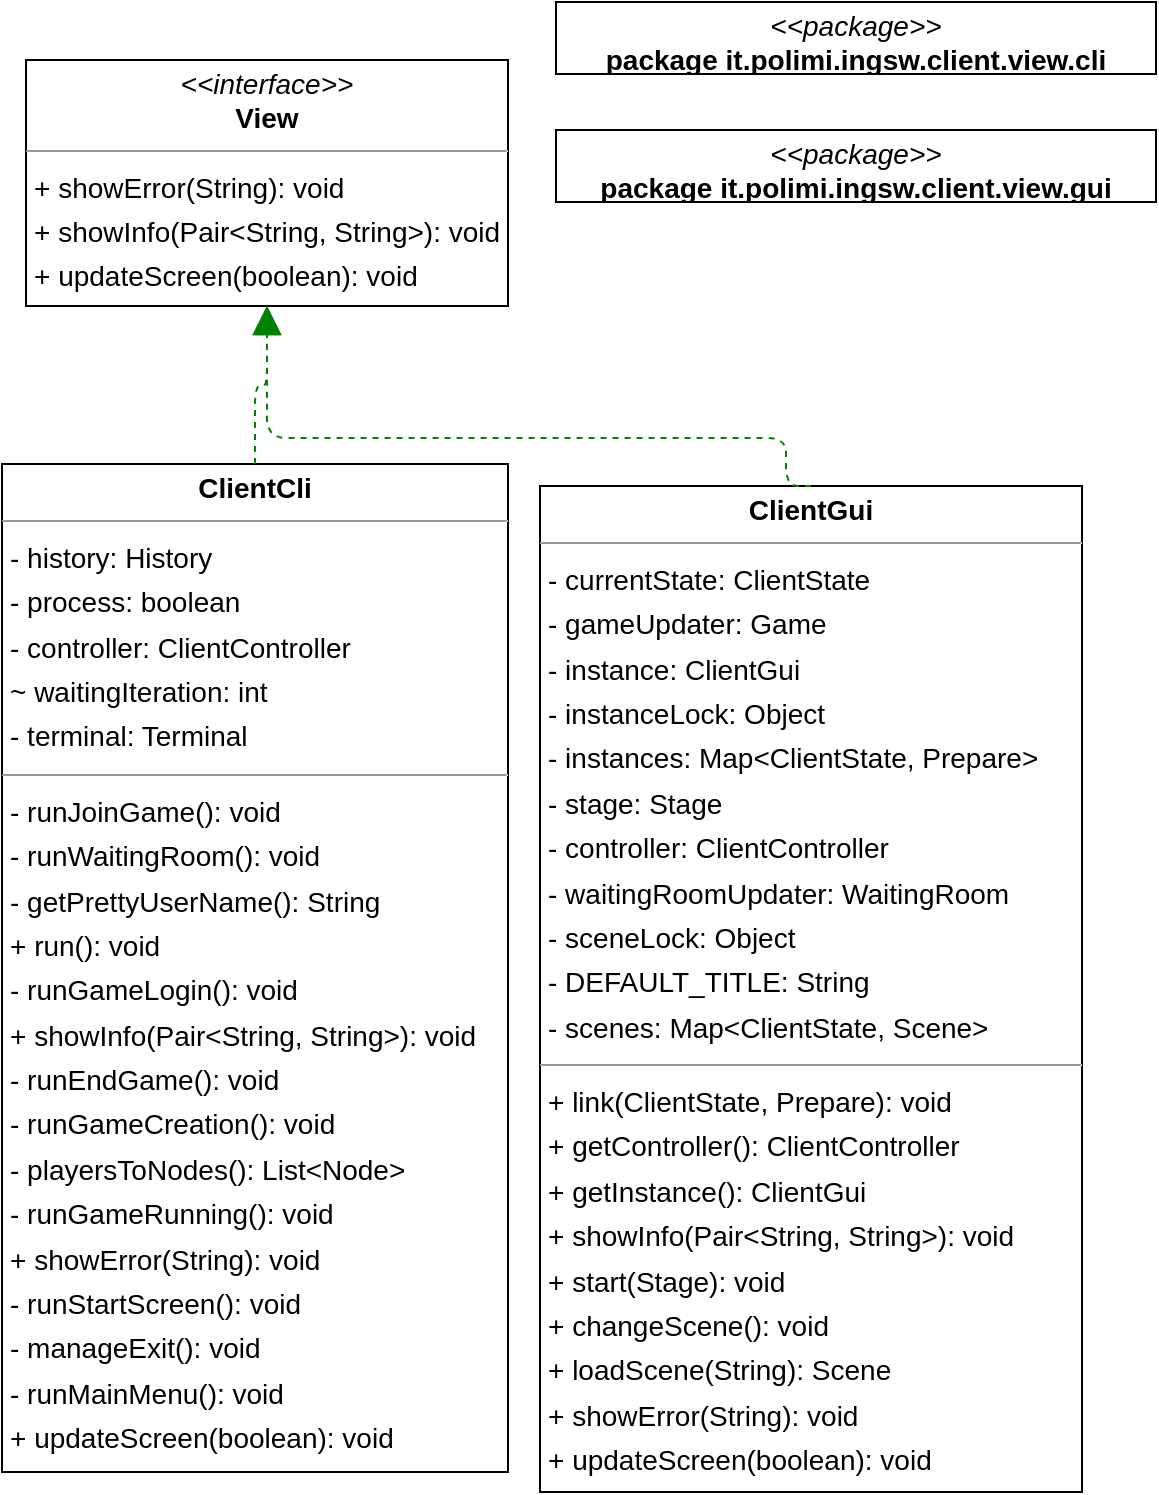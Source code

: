 <mxfile version="18.0.4" type="device"><diagram id="cw-s8AdFLqduY23dMgii" name="Page-1"><mxGraphModel dx="2283" dy="1216" grid="1" gridSize="10" guides="1" tooltips="1" connect="1" arrows="1" fold="1" page="0" pageScale="1" pageWidth="1920" pageHeight="1200" background="none" math="0" shadow="0"><root><mxCell id="0"/><mxCell id="1" parent="0"/><mxCell id="node0" value="&lt;p style=&quot;margin:0px;margin-top:4px;text-align:center;&quot;&gt;&lt;b&gt;ClientCli&lt;/b&gt;&lt;/p&gt;&lt;hr size=&quot;1&quot;/&gt;&lt;p style=&quot;margin:0 0 0 4px;line-height:1.6;&quot;&gt;- history: History&lt;br/&gt;- process: boolean&lt;br/&gt;- controller: ClientController&lt;br/&gt;~ waitingIteration: int&lt;br/&gt;- terminal: Terminal&lt;/p&gt;&lt;hr size=&quot;1&quot;/&gt;&lt;p style=&quot;margin:0 0 0 4px;line-height:1.6;&quot;&gt;- runJoinGame(): void&lt;br/&gt;- runWaitingRoom(): void&lt;br/&gt;- getPrettyUserName(): String&lt;br/&gt;+ run(): void&lt;br/&gt;- runGameLogin(): void&lt;br/&gt;+ showInfo(Pair&amp;lt;String, String&amp;gt;): void&lt;br/&gt;- runEndGame(): void&lt;br/&gt;- runGameCreation(): void&lt;br/&gt;- playersToNodes(): List&amp;lt;Node&amp;gt;&lt;br/&gt;- runGameRunning(): void&lt;br/&gt;+ showError(String): void&lt;br/&gt;- runStartScreen(): void&lt;br/&gt;- manageExit(): void&lt;br/&gt;- runMainMenu(): void&lt;br/&gt;+ updateScreen(boolean): void&lt;br/&gt;- endProcess(): void&lt;/p&gt;" style="verticalAlign=top;align=left;overflow=fill;fontSize=14;fontFamily=Helvetica;html=1;rounded=0;shadow=0;comic=0;labelBackgroundColor=none;strokeWidth=1;" parent="1" vertex="1"><mxGeometry x="-450" y="76" width="253" height="504" as="geometry"/></mxCell><mxCell id="node3" value="&lt;p style=&quot;margin:0px;margin-top:4px;text-align:center;&quot;&gt;&lt;b&gt;ClientGui&lt;/b&gt;&lt;/p&gt;&lt;hr size=&quot;1&quot;/&gt;&lt;p style=&quot;margin:0 0 0 4px;line-height:1.6;&quot;&gt;- currentState: ClientState&lt;br/&gt;- gameUpdater: Game&lt;br/&gt;- instance: ClientGui&lt;br/&gt;- instanceLock: Object&lt;br/&gt;- instances: Map&amp;lt;ClientState, Prepare&amp;gt;&lt;br/&gt;- stage: Stage&lt;br/&gt;- controller: ClientController&lt;br/&gt;- waitingRoomUpdater: WaitingRoom&lt;br/&gt;- sceneLock: Object&lt;br/&gt;- DEFAULT_TITLE: String&lt;br/&gt;- scenes: Map&amp;lt;ClientState, Scene&amp;gt;&lt;/p&gt;&lt;hr size=&quot;1&quot;/&gt;&lt;p style=&quot;margin:0 0 0 4px;line-height:1.6;&quot;&gt;+ link(ClientState, Prepare): void&lt;br/&gt;+ getController(): ClientController&lt;br/&gt;+ getInstance(): ClientGui&lt;br/&gt;+ showInfo(Pair&amp;lt;String, String&amp;gt;): void&lt;br/&gt;+ start(Stage): void&lt;br/&gt;+ changeScene(): void&lt;br/&gt;+ loadScene(String): Scene&lt;br/&gt;+ showError(String): void&lt;br/&gt;+ updateScreen(boolean): void&lt;/p&gt;" style="verticalAlign=top;align=left;overflow=fill;fontSize=14;fontFamily=Helvetica;html=1;rounded=0;shadow=0;comic=0;labelBackgroundColor=none;strokeWidth=1;" parent="1" vertex="1"><mxGeometry x="-181" y="87" width="271" height="503" as="geometry"/></mxCell><mxCell id="node2" value="&lt;p style=&quot;margin:0px;margin-top:4px;text-align:center;&quot;&gt;&lt;i&gt;&amp;lt;&amp;lt;interface&amp;gt;&amp;gt;&lt;/i&gt;&lt;br/&gt;&lt;b&gt;View&lt;/b&gt;&lt;/p&gt;&lt;hr size=&quot;1&quot;/&gt;&lt;p style=&quot;margin:0 0 0 4px;line-height:1.6;&quot;&gt;+ showError(String): void&lt;br/&gt;+ showInfo(Pair&amp;lt;String, String&amp;gt;): void&lt;br/&gt;+ updateScreen(boolean): void&lt;/p&gt;" style="verticalAlign=top;align=left;overflow=fill;fontSize=14;fontFamily=Helvetica;html=1;rounded=0;shadow=0;comic=0;labelBackgroundColor=none;strokeWidth=1;" parent="1" vertex="1"><mxGeometry x="-438" y="-126" width="241" height="123" as="geometry"/></mxCell><mxCell id="node1" value="&lt;p style=&quot;margin:0px;margin-top:4px;text-align:center;&quot;&gt;&lt;i&gt;&amp;lt;&amp;lt;package&amp;gt;&amp;gt;&lt;/i&gt;&lt;br/&gt;&lt;b&gt;package  it.polimi.ingsw.client.view.cli&lt;/b&gt;&lt;/p&gt;&lt;hr size=&quot;1&quot;/&gt;" style="verticalAlign=top;align=left;overflow=fill;fontSize=14;fontFamily=Helvetica;html=1;rounded=0;shadow=0;comic=0;labelBackgroundColor=none;strokeWidth=1;" parent="1" vertex="1"><mxGeometry x="-173" y="-155" width="300" height="36" as="geometry"/></mxCell><mxCell id="node4" value="&lt;p style=&quot;margin:0px;margin-top:4px;text-align:center;&quot;&gt;&lt;i&gt;&amp;lt;&amp;lt;package&amp;gt;&amp;gt;&lt;/i&gt;&lt;br/&gt;&lt;b&gt;package  it.polimi.ingsw.client.view.gui&lt;/b&gt;&lt;/p&gt;&lt;hr size=&quot;1&quot;/&gt;" style="verticalAlign=top;align=left;overflow=fill;fontSize=14;fontFamily=Helvetica;html=1;rounded=0;shadow=0;comic=0;labelBackgroundColor=none;strokeWidth=1;" parent="1" vertex="1"><mxGeometry x="-173" y="-91" width="300" height="36" as="geometry"/></mxCell><mxCell id="edge1" value="" style="html=1;rounded=1;edgeStyle=orthogonalEdgeStyle;dashed=1;startArrow=none;endArrow=block;endSize=12;strokeColor=#008200;exitX=0.500;exitY=0.000;exitDx=0;exitDy=0;entryX=0.500;entryY=1.000;entryDx=0;entryDy=0;" parent="1" source="node0" target="node2" edge="1"><mxGeometry width="50" height="50" relative="1" as="geometry"><Array as="points"/></mxGeometry></mxCell><mxCell id="edge0" value="" style="html=1;rounded=1;edgeStyle=orthogonalEdgeStyle;dashed=1;startArrow=none;endArrow=block;endSize=12;strokeColor=#008200;exitX=0.500;exitY=0.000;exitDx=0;exitDy=0;entryX=0.500;entryY=1.000;entryDx=0;entryDy=0;" parent="1" source="node3" target="node2" edge="1"><mxGeometry width="50" height="50" relative="1" as="geometry"><Array as="points"><mxPoint x="-58" y="63"/><mxPoint x="-318" y="63"/></Array></mxGeometry></mxCell></root></mxGraphModel></diagram></mxfile>